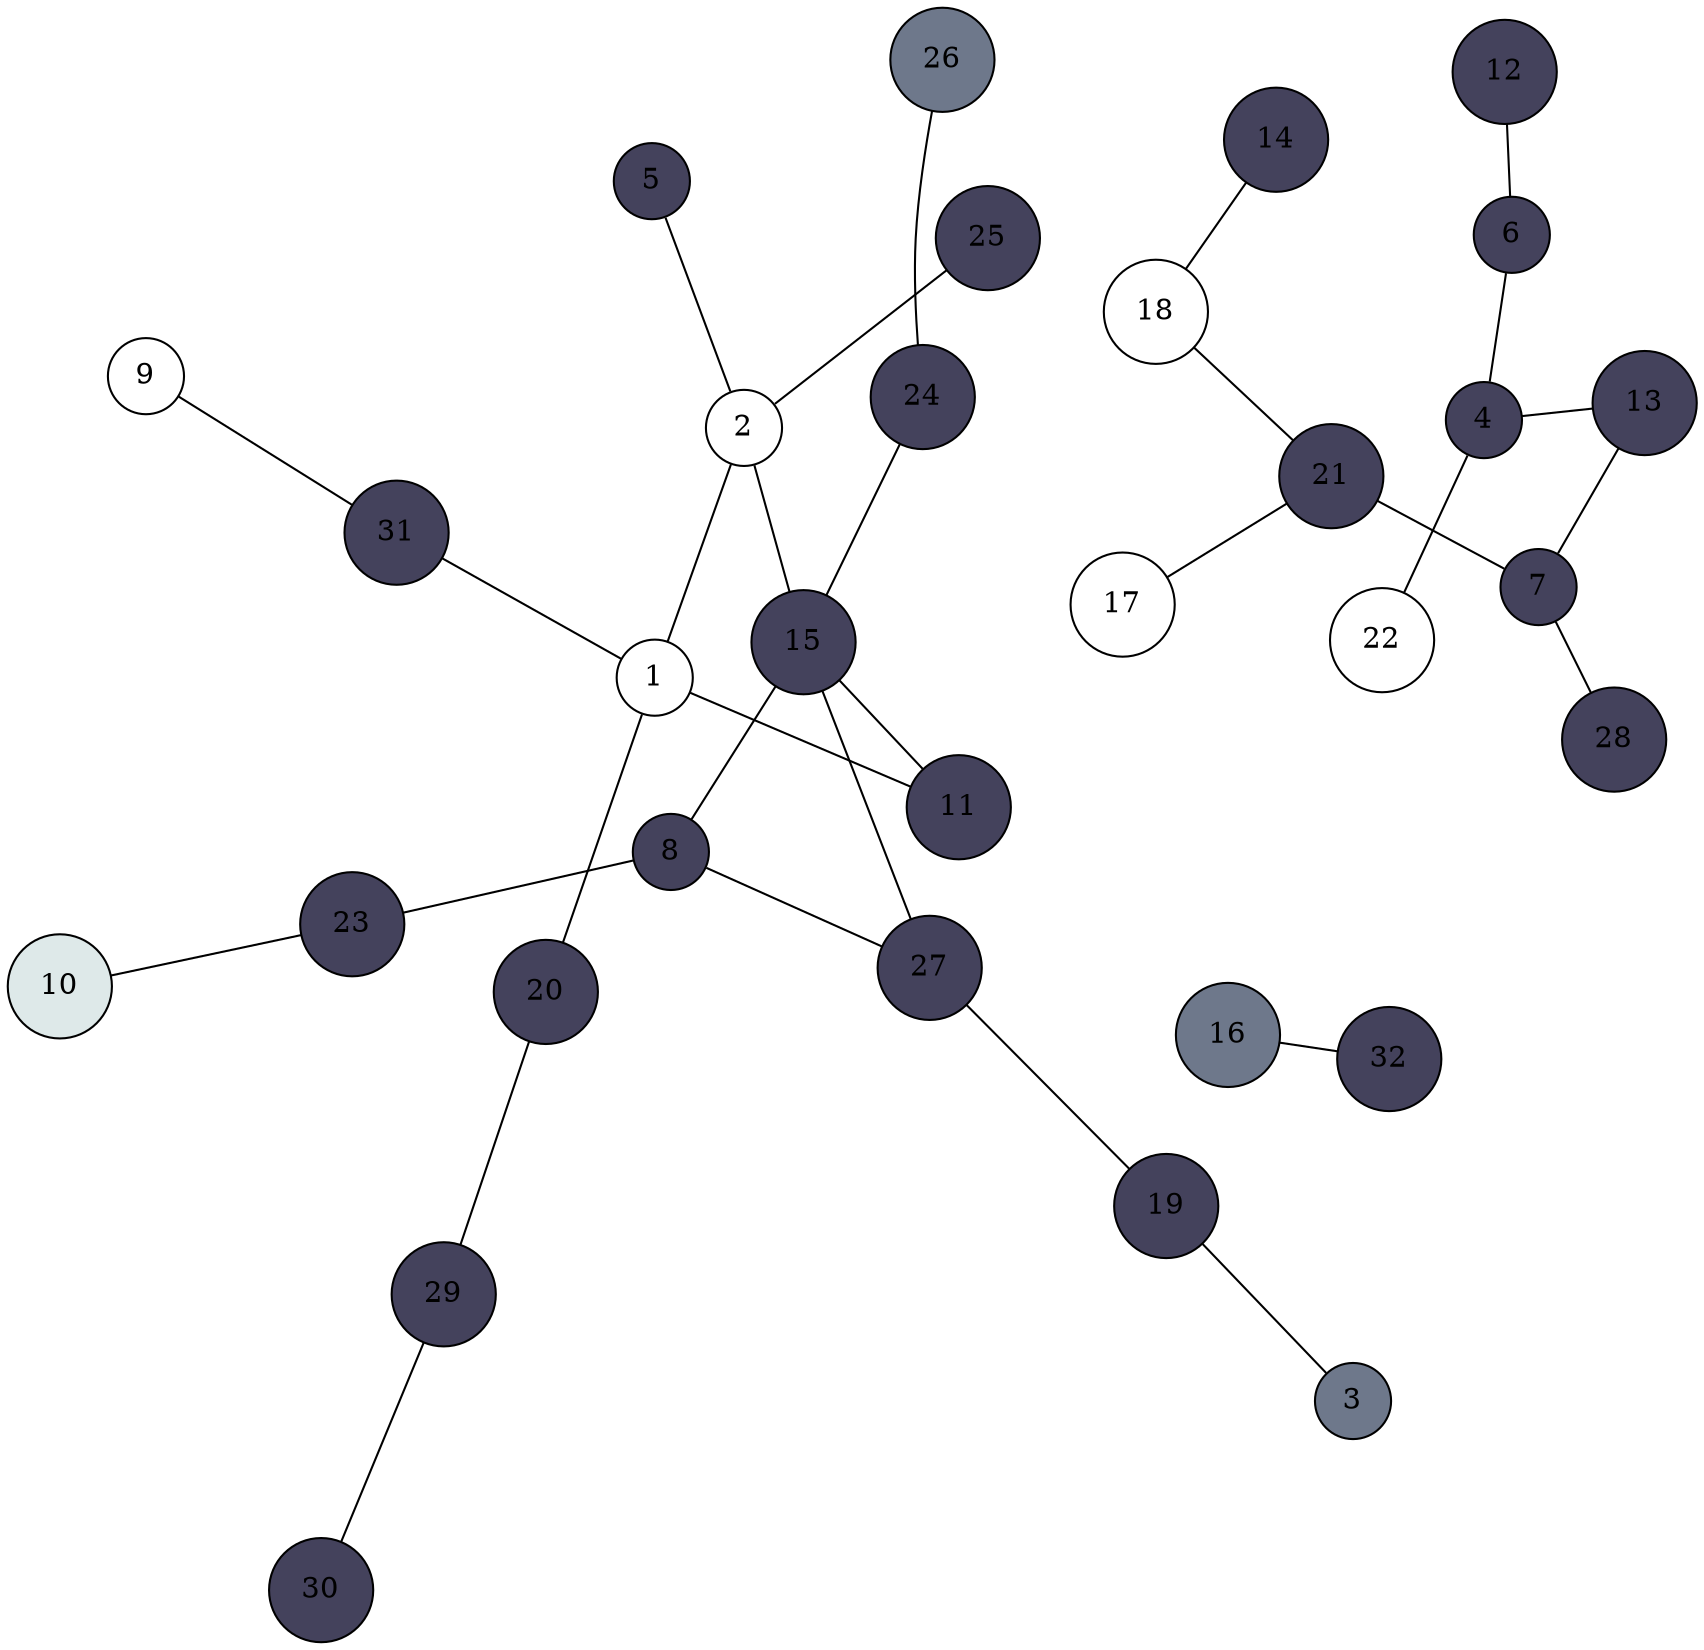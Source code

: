 // DOT file auto-generated by ADJ2DOT
// Copyright (c) 2017 Simon D Angus, MIT License
// https://opensource.org/licenses/MIT

graph G {
   graph [
     dim=4,
     epsilon=0.0001,
     fixedsize=true,
     layout=fdp,
     nodesep=0.4,
     sep=0.5,
     splines=true ];
   node [
     shape=circle,
     style=filled,
     width=0.3 ];
        ND_001 [label="1",fillcolor="#FFFFFF"];
        ND_002 [label="2",fillcolor="#FFFFFF"];
        ND_003 [label="3",fillcolor="#6E788B"];
        ND_004 [label="4",fillcolor="#44425C"];
        ND_005 [label="5",fillcolor="#44425C"];
        ND_006 [label="6",fillcolor="#44425C"];
        ND_007 [label="7",fillcolor="#44425C"];
        ND_008 [label="8",fillcolor="#44425C"];
        ND_009 [label="9",fillcolor="#FFFFFF"];
        ND_010 [label="10",fillcolor="#DEE9E9"];
        ND_011 [label="11",fillcolor="#44425C"];
        ND_012 [label="12",fillcolor="#44425C"];
        ND_013 [label="13",fillcolor="#44425C"];
        ND_014 [label="14",fillcolor="#44425C"];
        ND_015 [label="15",fillcolor="#44425C"];
        ND_016 [label="16",fillcolor="#6E788B"];
        ND_017 [label="17",fillcolor="#FFFFFF"];
        ND_018 [label="18",fillcolor="#FFFFFF"];
        ND_019 [label="19",fillcolor="#44425C"];
        ND_020 [label="20",fillcolor="#44425C"];
        ND_021 [label="21",fillcolor="#44425C"];
        ND_022 [label="22",fillcolor="#FFFFFF"];
        ND_023 [label="23",fillcolor="#44425C"];
        ND_024 [label="24",fillcolor="#44425C"];
        ND_025 [label="25",fillcolor="#44425C"];
        ND_026 [label="26",fillcolor="#6E788B"];
        ND_027 [label="27",fillcolor="#44425C"];
        ND_028 [label="28",fillcolor="#44425C"];
        ND_029 [label="29",fillcolor="#44425C"];
        ND_030 [label="30",fillcolor="#44425C"];
        ND_031 [label="31",fillcolor="#44425C"];
        ND_032 [label="32",fillcolor="#44425C"];
        ND_001 -- ND_002;
        ND_001 -- ND_011;
        ND_001 -- ND_020;
        ND_001 -- ND_031;
        ND_002 -- ND_005;
        ND_002 -- ND_015;
        ND_002 -- ND_025;
        ND_003 -- ND_019;
        ND_004 -- ND_006;
        ND_004 -- ND_013;
        ND_004 -- ND_022;
        ND_006 -- ND_012;
        ND_007 -- ND_013;
        ND_007 -- ND_021;
        ND_007 -- ND_028;
        ND_008 -- ND_015;
        ND_008 -- ND_023;
        ND_008 -- ND_027;
        ND_009 -- ND_031;
        ND_010 -- ND_023;
        ND_011 -- ND_015;
        ND_014 -- ND_018;
        ND_015 -- ND_024;
        ND_015 -- ND_027;
        ND_016 -- ND_032;
        ND_017 -- ND_021;
        ND_018 -- ND_021;
        ND_019 -- ND_027;
        ND_020 -- ND_029;
        ND_024 -- ND_026;
        ND_029 -- ND_030;
   }